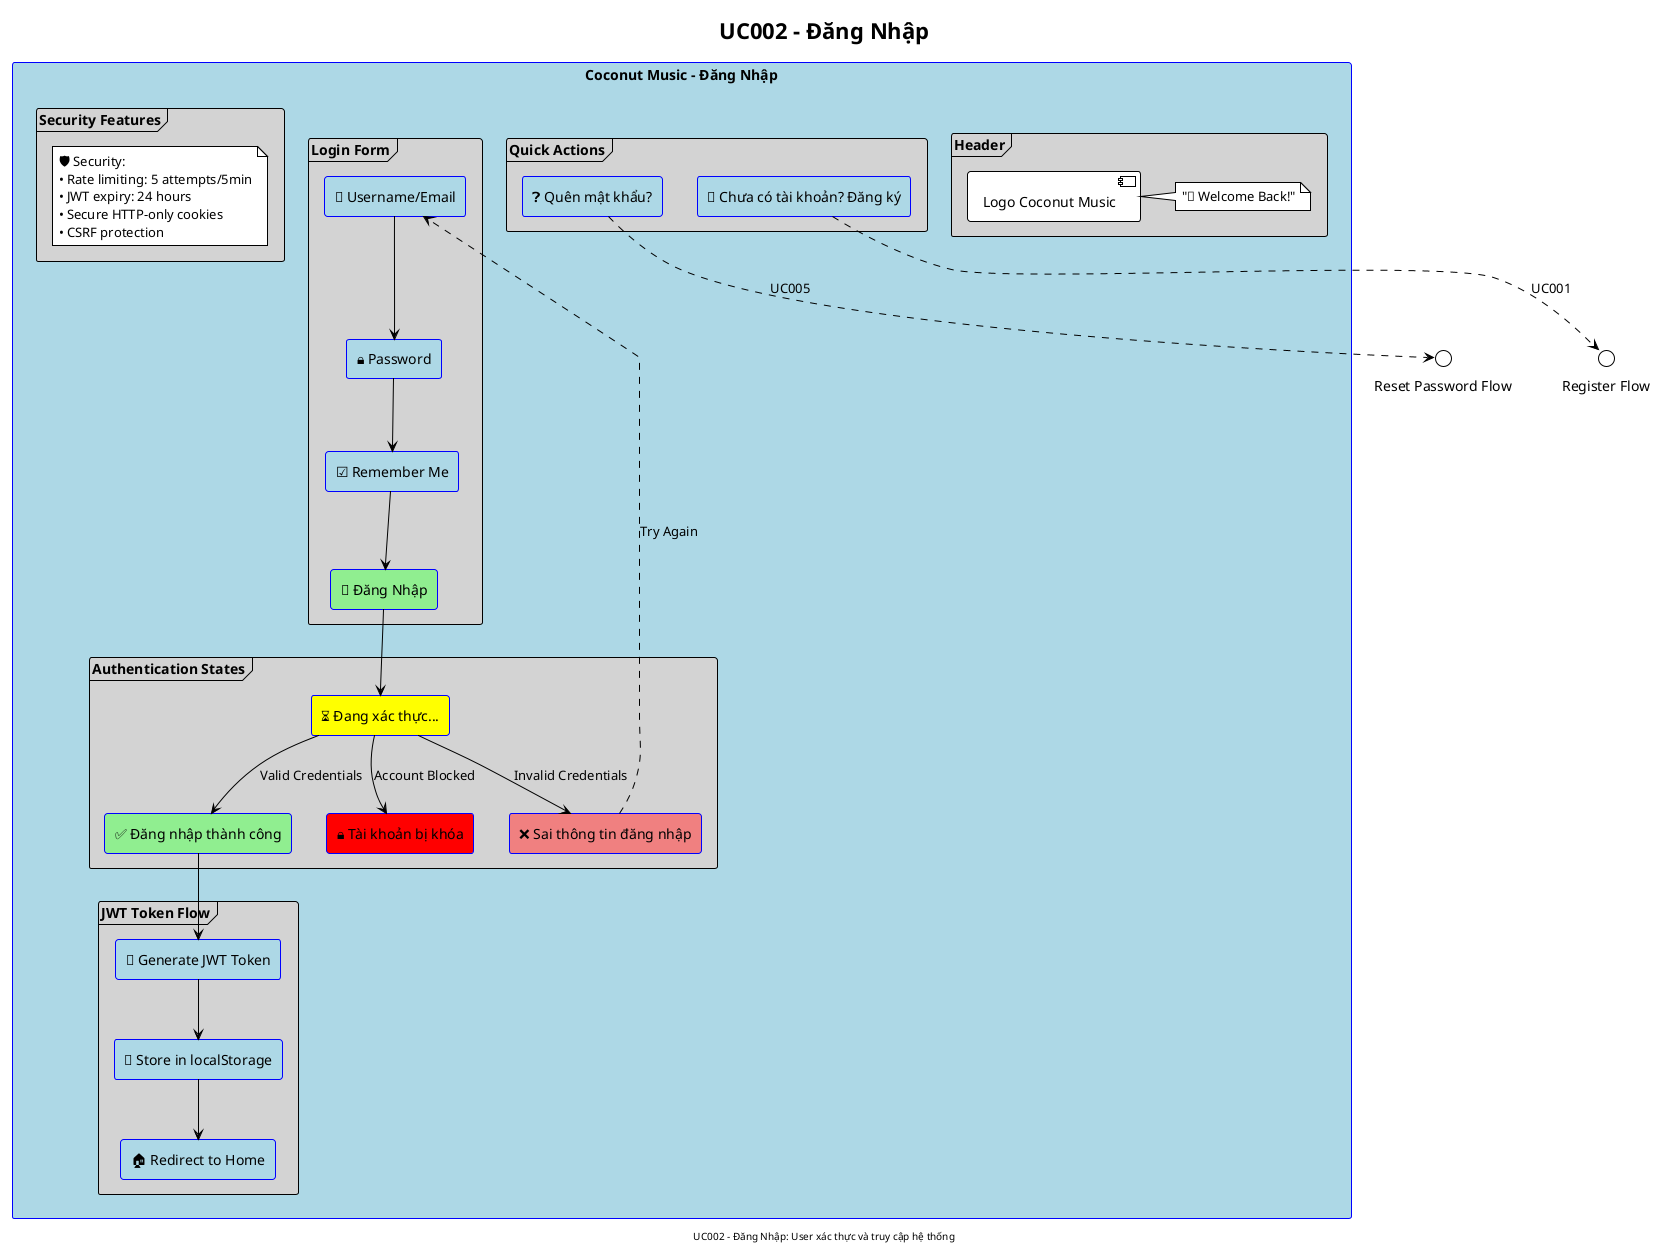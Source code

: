 @startuml UC002-Dang-Nhap
!theme plain
title UC002 - Đăng Nhập

skinparam rectangle {
    BackgroundColor lightblue
    BorderColor blue
}

skinparam frame {
    BackgroundColor lightgray
    BorderColor black
}

rectangle "Coconut Music - Đăng Nhập" {
    frame "Header" as header {
        [Logo Coconut Music]
        note right: "🎵 Welcome Back!"
    }

    frame "Login Form" as form {
        rectangle "👤 Username/Email" as username
        rectangle "🔒 Password" as password
        rectangle "☑️ Remember Me" as remember
        rectangle "🔑 Đăng Nhập" as login_btn #lightgreen
    }

    frame "Quick Actions" as actions {
        rectangle "❓ Quên mật khẩu?" as forgot_password
        rectangle "📝 Chưa có tài khoản? Đăng ký" as register_link
    }

    frame "Authentication States" as auth_states {
        rectangle "⏳ Đang xác thực..." as loading #yellow
        rectangle "✅ Đăng nhập thành công" as success #lightgreen
        rectangle "❌ Sai thông tin đăng nhập" as error #lightcoral
        rectangle "🔒 Tài khoản bị khóa" as blocked #red
    }

    frame "JWT Token Flow" as jwt {
        rectangle "🎫 Generate JWT Token" as generate_token
        rectangle "💾 Store in localStorage" as store_token
        rectangle "🏠 Redirect to Home" as redirect_home
    }

    frame "Security Features" as security {
        note as security_note
            🛡️ Security:
            • Rate limiting: 5 attempts/5min
            • JWT expiry: 24 hours
            • Secure HTTP-only cookies
            • CSRF protection
        end note
    }
}

' Flow connections
username --> password
password --> remember
remember --> login_btn
login_btn --> loading
loading --> success : "Valid Credentials"
loading --> error : "Invalid Credentials"
loading --> blocked : "Account Blocked"

success --> generate_token
generate_token --> store_token
store_token --> redirect_home

' Alternative flows
forgot_password ..> "Reset Password Flow" : "UC005"
register_link ..> "Register Flow" : "UC001"
error ..> username : "Try Again"

footer UC002 - Đăng Nhập: User xác thực và truy cập hệ thống
@enduml
